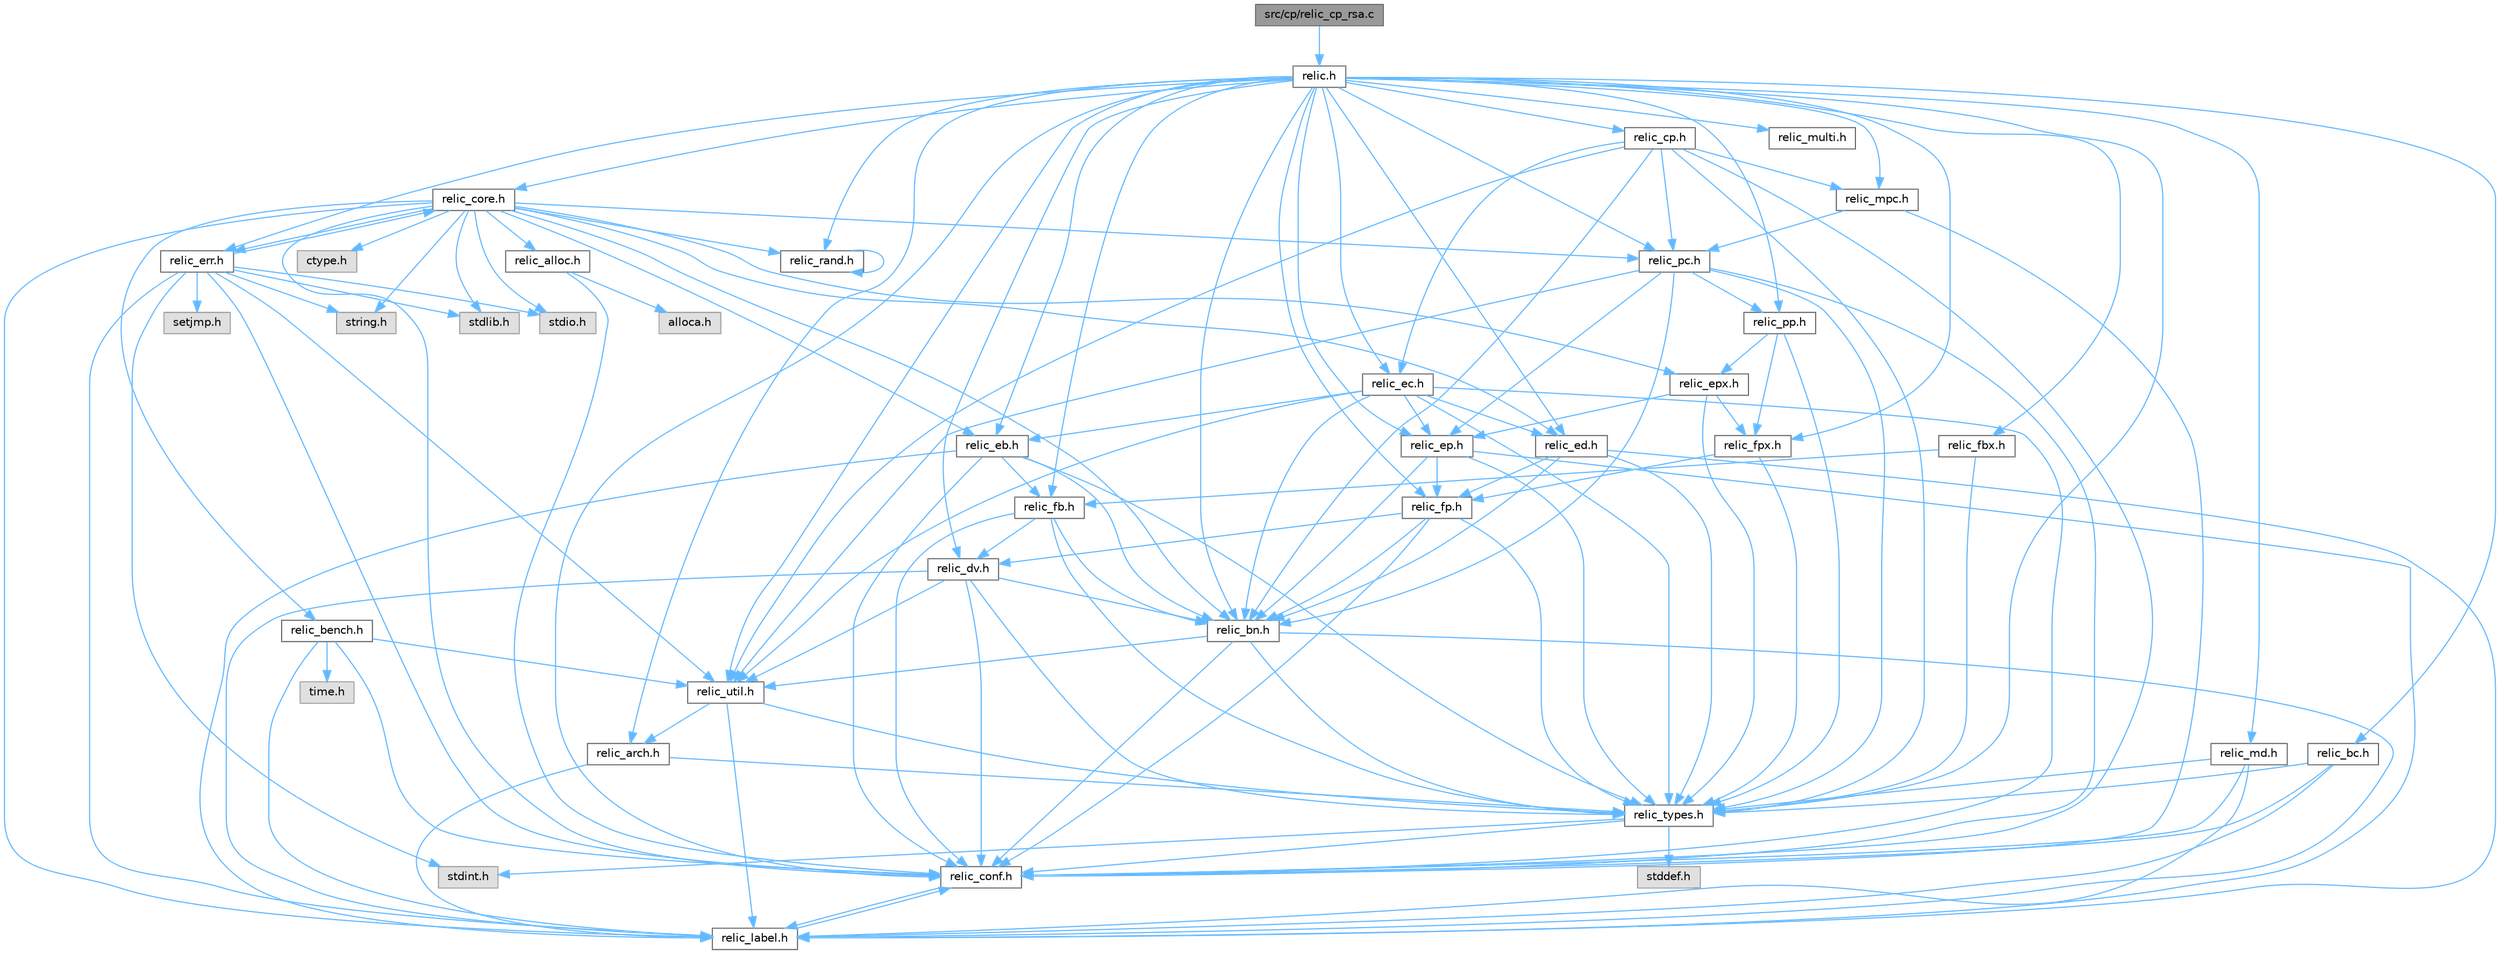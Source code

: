 digraph "src/cp/relic_cp_rsa.c"
{
 // LATEX_PDF_SIZE
  bgcolor="transparent";
  edge [fontname=Helvetica,fontsize=10,labelfontname=Helvetica,labelfontsize=10];
  node [fontname=Helvetica,fontsize=10,shape=box,height=0.2,width=0.4];
  Node1 [id="Node000001",label="src/cp/relic_cp_rsa.c",height=0.2,width=0.4,color="gray40", fillcolor="grey60", style="filled", fontcolor="black",tooltip=" "];
  Node1 -> Node2 [id="edge1_Node000001_Node000002",color="steelblue1",style="solid",tooltip=" "];
  Node2 [id="Node000002",label="relic.h",height=0.2,width=0.4,color="grey40", fillcolor="white", style="filled",URL="$d0/d17/relic_8h.html",tooltip=" "];
  Node2 -> Node3 [id="edge2_Node000002_Node000003",color="steelblue1",style="solid",tooltip=" "];
  Node3 [id="Node000003",label="relic_arch.h",height=0.2,width=0.4,color="grey40", fillcolor="white", style="filled",URL="$d7/d48/relic__arch_8h.html",tooltip=" "];
  Node3 -> Node4 [id="edge3_Node000003_Node000004",color="steelblue1",style="solid",tooltip=" "];
  Node4 [id="Node000004",label="relic_types.h",height=0.2,width=0.4,color="grey40", fillcolor="white", style="filled",URL="$d4/dd7/relic__types_8h.html",tooltip=" "];
  Node4 -> Node5 [id="edge4_Node000004_Node000005",color="steelblue1",style="solid",tooltip=" "];
  Node5 [id="Node000005",label="stddef.h",height=0.2,width=0.4,color="grey60", fillcolor="#E0E0E0", style="filled",tooltip=" "];
  Node4 -> Node6 [id="edge5_Node000004_Node000006",color="steelblue1",style="solid",tooltip=" "];
  Node6 [id="Node000006",label="stdint.h",height=0.2,width=0.4,color="grey60", fillcolor="#E0E0E0", style="filled",tooltip=" "];
  Node4 -> Node7 [id="edge6_Node000004_Node000007",color="steelblue1",style="solid",tooltip=" "];
  Node7 [id="Node000007",label="relic_conf.h",height=0.2,width=0.4,color="grey40", fillcolor="white", style="filled",URL="$d1/da4/relic__conf_8h.html",tooltip=" "];
  Node7 -> Node8 [id="edge7_Node000007_Node000008",color="steelblue1",style="solid",tooltip=" "];
  Node8 [id="Node000008",label="relic_label.h",height=0.2,width=0.4,color="grey40", fillcolor="white", style="filled",URL="$df/d60/relic__label_8h.html",tooltip=" "];
  Node8 -> Node7 [id="edge8_Node000008_Node000007",color="steelblue1",style="solid",tooltip=" "];
  Node3 -> Node8 [id="edge9_Node000003_Node000008",color="steelblue1",style="solid",tooltip=" "];
  Node2 -> Node7 [id="edge10_Node000002_Node000007",color="steelblue1",style="solid",tooltip=" "];
  Node2 -> Node9 [id="edge11_Node000002_Node000009",color="steelblue1",style="solid",tooltip=" "];
  Node9 [id="Node000009",label="relic_core.h",height=0.2,width=0.4,color="grey40", fillcolor="white", style="filled",URL="$db/d67/relic__core_8h.html",tooltip=" "];
  Node9 -> Node10 [id="edge12_Node000009_Node000010",color="steelblue1",style="solid",tooltip=" "];
  Node10 [id="Node000010",label="stdlib.h",height=0.2,width=0.4,color="grey60", fillcolor="#E0E0E0", style="filled",tooltip=" "];
  Node9 -> Node11 [id="edge13_Node000009_Node000011",color="steelblue1",style="solid",tooltip=" "];
  Node11 [id="Node000011",label="stdio.h",height=0.2,width=0.4,color="grey60", fillcolor="#E0E0E0", style="filled",tooltip=" "];
  Node9 -> Node12 [id="edge14_Node000009_Node000012",color="steelblue1",style="solid",tooltip=" "];
  Node12 [id="Node000012",label="string.h",height=0.2,width=0.4,color="grey60", fillcolor="#E0E0E0", style="filled",tooltip=" "];
  Node9 -> Node13 [id="edge15_Node000009_Node000013",color="steelblue1",style="solid",tooltip=" "];
  Node13 [id="Node000013",label="ctype.h",height=0.2,width=0.4,color="grey60", fillcolor="#E0E0E0", style="filled",tooltip=" "];
  Node9 -> Node14 [id="edge16_Node000009_Node000014",color="steelblue1",style="solid",tooltip=" "];
  Node14 [id="Node000014",label="relic_err.h",height=0.2,width=0.4,color="grey40", fillcolor="white", style="filled",URL="$d0/d09/relic__err_8h.html",tooltip=" "];
  Node14 -> Node6 [id="edge17_Node000014_Node000006",color="steelblue1",style="solid",tooltip=" "];
  Node14 -> Node10 [id="edge18_Node000014_Node000010",color="steelblue1",style="solid",tooltip=" "];
  Node14 -> Node11 [id="edge19_Node000014_Node000011",color="steelblue1",style="solid",tooltip=" "];
  Node14 -> Node12 [id="edge20_Node000014_Node000012",color="steelblue1",style="solid",tooltip=" "];
  Node14 -> Node9 [id="edge21_Node000014_Node000009",color="steelblue1",style="solid",tooltip=" "];
  Node14 -> Node7 [id="edge22_Node000014_Node000007",color="steelblue1",style="solid",tooltip=" "];
  Node14 -> Node15 [id="edge23_Node000014_Node000015",color="steelblue1",style="solid",tooltip=" "];
  Node15 [id="Node000015",label="relic_util.h",height=0.2,width=0.4,color="grey40", fillcolor="white", style="filled",URL="$d1/d8d/relic__util_8h.html",tooltip=" "];
  Node15 -> Node3 [id="edge24_Node000015_Node000003",color="steelblue1",style="solid",tooltip=" "];
  Node15 -> Node4 [id="edge25_Node000015_Node000004",color="steelblue1",style="solid",tooltip=" "];
  Node15 -> Node8 [id="edge26_Node000015_Node000008",color="steelblue1",style="solid",tooltip=" "];
  Node14 -> Node8 [id="edge27_Node000014_Node000008",color="steelblue1",style="solid",tooltip=" "];
  Node14 -> Node16 [id="edge28_Node000014_Node000016",color="steelblue1",style="solid",tooltip=" "];
  Node16 [id="Node000016",label="setjmp.h",height=0.2,width=0.4,color="grey60", fillcolor="#E0E0E0", style="filled",tooltip=" "];
  Node9 -> Node17 [id="edge29_Node000009_Node000017",color="steelblue1",style="solid",tooltip=" "];
  Node17 [id="Node000017",label="relic_bn.h",height=0.2,width=0.4,color="grey40", fillcolor="white", style="filled",URL="$d2/df6/relic__bn_8h.html",tooltip=" "];
  Node17 -> Node7 [id="edge30_Node000017_Node000007",color="steelblue1",style="solid",tooltip=" "];
  Node17 -> Node15 [id="edge31_Node000017_Node000015",color="steelblue1",style="solid",tooltip=" "];
  Node17 -> Node4 [id="edge32_Node000017_Node000004",color="steelblue1",style="solid",tooltip=" "];
  Node17 -> Node8 [id="edge33_Node000017_Node000008",color="steelblue1",style="solid",tooltip=" "];
  Node9 -> Node18 [id="edge34_Node000009_Node000018",color="steelblue1",style="solid",tooltip=" "];
  Node18 [id="Node000018",label="relic_eb.h",height=0.2,width=0.4,color="grey40", fillcolor="white", style="filled",URL="$d0/d24/relic__eb_8h.html",tooltip=" "];
  Node18 -> Node19 [id="edge35_Node000018_Node000019",color="steelblue1",style="solid",tooltip=" "];
  Node19 [id="Node000019",label="relic_fb.h",height=0.2,width=0.4,color="grey40", fillcolor="white", style="filled",URL="$dc/de1/relic__fb_8h.html",tooltip=" "];
  Node19 -> Node17 [id="edge36_Node000019_Node000017",color="steelblue1",style="solid",tooltip=" "];
  Node19 -> Node20 [id="edge37_Node000019_Node000020",color="steelblue1",style="solid",tooltip=" "];
  Node20 [id="Node000020",label="relic_dv.h",height=0.2,width=0.4,color="grey40", fillcolor="white", style="filled",URL="$d3/d30/relic__dv_8h.html",tooltip=" "];
  Node20 -> Node17 [id="edge38_Node000020_Node000017",color="steelblue1",style="solid",tooltip=" "];
  Node20 -> Node7 [id="edge39_Node000020_Node000007",color="steelblue1",style="solid",tooltip=" "];
  Node20 -> Node4 [id="edge40_Node000020_Node000004",color="steelblue1",style="solid",tooltip=" "];
  Node20 -> Node15 [id="edge41_Node000020_Node000015",color="steelblue1",style="solid",tooltip=" "];
  Node20 -> Node8 [id="edge42_Node000020_Node000008",color="steelblue1",style="solid",tooltip=" "];
  Node19 -> Node7 [id="edge43_Node000019_Node000007",color="steelblue1",style="solid",tooltip=" "];
  Node19 -> Node4 [id="edge44_Node000019_Node000004",color="steelblue1",style="solid",tooltip=" "];
  Node18 -> Node17 [id="edge45_Node000018_Node000017",color="steelblue1",style="solid",tooltip=" "];
  Node18 -> Node7 [id="edge46_Node000018_Node000007",color="steelblue1",style="solid",tooltip=" "];
  Node18 -> Node4 [id="edge47_Node000018_Node000004",color="steelblue1",style="solid",tooltip=" "];
  Node18 -> Node8 [id="edge48_Node000018_Node000008",color="steelblue1",style="solid",tooltip=" "];
  Node9 -> Node21 [id="edge49_Node000009_Node000021",color="steelblue1",style="solid",tooltip=" "];
  Node21 [id="Node000021",label="relic_epx.h",height=0.2,width=0.4,color="grey40", fillcolor="white", style="filled",URL="$d9/d7d/relic__epx_8h.html",tooltip=" "];
  Node21 -> Node22 [id="edge50_Node000021_Node000022",color="steelblue1",style="solid",tooltip=" "];
  Node22 [id="Node000022",label="relic_fpx.h",height=0.2,width=0.4,color="grey40", fillcolor="white", style="filled",URL="$d9/d17/relic__fpx_8h.html",tooltip=" "];
  Node22 -> Node23 [id="edge51_Node000022_Node000023",color="steelblue1",style="solid",tooltip=" "];
  Node23 [id="Node000023",label="relic_fp.h",height=0.2,width=0.4,color="grey40", fillcolor="white", style="filled",URL="$d5/dfa/relic__fp_8h.html",tooltip=" "];
  Node23 -> Node20 [id="edge52_Node000023_Node000020",color="steelblue1",style="solid",tooltip=" "];
  Node23 -> Node17 [id="edge53_Node000023_Node000017",color="steelblue1",style="solid",tooltip=" "];
  Node23 -> Node7 [id="edge54_Node000023_Node000007",color="steelblue1",style="solid",tooltip=" "];
  Node23 -> Node4 [id="edge55_Node000023_Node000004",color="steelblue1",style="solid",tooltip=" "];
  Node22 -> Node4 [id="edge56_Node000022_Node000004",color="steelblue1",style="solid",tooltip=" "];
  Node21 -> Node24 [id="edge57_Node000021_Node000024",color="steelblue1",style="solid",tooltip=" "];
  Node24 [id="Node000024",label="relic_ep.h",height=0.2,width=0.4,color="grey40", fillcolor="white", style="filled",URL="$d3/df7/relic__ep_8h.html",tooltip=" "];
  Node24 -> Node23 [id="edge58_Node000024_Node000023",color="steelblue1",style="solid",tooltip=" "];
  Node24 -> Node17 [id="edge59_Node000024_Node000017",color="steelblue1",style="solid",tooltip=" "];
  Node24 -> Node4 [id="edge60_Node000024_Node000004",color="steelblue1",style="solid",tooltip=" "];
  Node24 -> Node8 [id="edge61_Node000024_Node000008",color="steelblue1",style="solid",tooltip=" "];
  Node21 -> Node4 [id="edge62_Node000021_Node000004",color="steelblue1",style="solid",tooltip=" "];
  Node9 -> Node25 [id="edge63_Node000009_Node000025",color="steelblue1",style="solid",tooltip=" "];
  Node25 [id="Node000025",label="relic_ed.h",height=0.2,width=0.4,color="grey40", fillcolor="white", style="filled",URL="$d6/d6d/relic__ed_8h.html",tooltip=" "];
  Node25 -> Node23 [id="edge64_Node000025_Node000023",color="steelblue1",style="solid",tooltip=" "];
  Node25 -> Node17 [id="edge65_Node000025_Node000017",color="steelblue1",style="solid",tooltip=" "];
  Node25 -> Node4 [id="edge66_Node000025_Node000004",color="steelblue1",style="solid",tooltip=" "];
  Node25 -> Node8 [id="edge67_Node000025_Node000008",color="steelblue1",style="solid",tooltip=" "];
  Node9 -> Node26 [id="edge68_Node000009_Node000026",color="steelblue1",style="solid",tooltip=" "];
  Node26 [id="Node000026",label="relic_pc.h",height=0.2,width=0.4,color="grey40", fillcolor="white", style="filled",URL="$df/d3f/relic__pc_8h.html",tooltip=" "];
  Node26 -> Node24 [id="edge69_Node000026_Node000024",color="steelblue1",style="solid",tooltip=" "];
  Node26 -> Node27 [id="edge70_Node000026_Node000027",color="steelblue1",style="solid",tooltip=" "];
  Node27 [id="Node000027",label="relic_pp.h",height=0.2,width=0.4,color="grey40", fillcolor="white", style="filled",URL="$d1/d95/relic__pp_8h.html",tooltip=" "];
  Node27 -> Node22 [id="edge71_Node000027_Node000022",color="steelblue1",style="solid",tooltip=" "];
  Node27 -> Node21 [id="edge72_Node000027_Node000021",color="steelblue1",style="solid",tooltip=" "];
  Node27 -> Node4 [id="edge73_Node000027_Node000004",color="steelblue1",style="solid",tooltip=" "];
  Node26 -> Node17 [id="edge74_Node000026_Node000017",color="steelblue1",style="solid",tooltip=" "];
  Node26 -> Node15 [id="edge75_Node000026_Node000015",color="steelblue1",style="solid",tooltip=" "];
  Node26 -> Node7 [id="edge76_Node000026_Node000007",color="steelblue1",style="solid",tooltip=" "];
  Node26 -> Node4 [id="edge77_Node000026_Node000004",color="steelblue1",style="solid",tooltip=" "];
  Node9 -> Node7 [id="edge78_Node000009_Node000007",color="steelblue1",style="solid",tooltip=" "];
  Node9 -> Node28 [id="edge79_Node000009_Node000028",color="steelblue1",style="solid",tooltip=" "];
  Node28 [id="Node000028",label="relic_bench.h",height=0.2,width=0.4,color="grey40", fillcolor="white", style="filled",URL="$dd/d4c/relic__bench_8h.html",tooltip=" "];
  Node28 -> Node7 [id="edge80_Node000028_Node000007",color="steelblue1",style="solid",tooltip=" "];
  Node28 -> Node8 [id="edge81_Node000028_Node000008",color="steelblue1",style="solid",tooltip=" "];
  Node28 -> Node15 [id="edge82_Node000028_Node000015",color="steelblue1",style="solid",tooltip=" "];
  Node28 -> Node29 [id="edge83_Node000028_Node000029",color="steelblue1",style="solid",tooltip=" "];
  Node29 [id="Node000029",label="time.h",height=0.2,width=0.4,color="grey60", fillcolor="#E0E0E0", style="filled",tooltip=" "];
  Node9 -> Node30 [id="edge84_Node000009_Node000030",color="steelblue1",style="solid",tooltip=" "];
  Node30 [id="Node000030",label="relic_rand.h",height=0.2,width=0.4,color="grey40", fillcolor="white", style="filled",URL="$d7/d29/relic__rand_8h.html",tooltip=" "];
  Node30 -> Node30 [id="edge85_Node000030_Node000030",color="steelblue1",style="solid",tooltip=" "];
  Node9 -> Node8 [id="edge86_Node000009_Node000008",color="steelblue1",style="solid",tooltip=" "];
  Node9 -> Node31 [id="edge87_Node000009_Node000031",color="steelblue1",style="solid",tooltip=" "];
  Node31 [id="Node000031",label="relic_alloc.h",height=0.2,width=0.4,color="grey40", fillcolor="white", style="filled",URL="$d6/d2b/relic__alloc_8h.html",tooltip=" "];
  Node31 -> Node7 [id="edge88_Node000031_Node000007",color="steelblue1",style="solid",tooltip=" "];
  Node31 -> Node32 [id="edge89_Node000031_Node000032",color="steelblue1",style="solid",tooltip=" "];
  Node32 [id="Node000032",label="alloca.h",height=0.2,width=0.4,color="grey60", fillcolor="#E0E0E0", style="filled",tooltip=" "];
  Node2 -> Node33 [id="edge90_Node000002_Node000033",color="steelblue1",style="solid",tooltip=" "];
  Node33 [id="Node000033",label="relic_multi.h",height=0.2,width=0.4,color="grey40", fillcolor="white", style="filled",URL="$d9/dc5/relic__multi_8h.html",tooltip=" "];
  Node2 -> Node4 [id="edge91_Node000002_Node000004",color="steelblue1",style="solid",tooltip=" "];
  Node2 -> Node17 [id="edge92_Node000002_Node000017",color="steelblue1",style="solid",tooltip=" "];
  Node2 -> Node20 [id="edge93_Node000002_Node000020",color="steelblue1",style="solid",tooltip=" "];
  Node2 -> Node23 [id="edge94_Node000002_Node000023",color="steelblue1",style="solid",tooltip=" "];
  Node2 -> Node22 [id="edge95_Node000002_Node000022",color="steelblue1",style="solid",tooltip=" "];
  Node2 -> Node19 [id="edge96_Node000002_Node000019",color="steelblue1",style="solid",tooltip=" "];
  Node2 -> Node34 [id="edge97_Node000002_Node000034",color="steelblue1",style="solid",tooltip=" "];
  Node34 [id="Node000034",label="relic_fbx.h",height=0.2,width=0.4,color="grey40", fillcolor="white", style="filled",URL="$d6/d20/relic__fbx_8h.html",tooltip=" "];
  Node34 -> Node19 [id="edge98_Node000034_Node000019",color="steelblue1",style="solid",tooltip=" "];
  Node34 -> Node4 [id="edge99_Node000034_Node000004",color="steelblue1",style="solid",tooltip=" "];
  Node2 -> Node24 [id="edge100_Node000002_Node000024",color="steelblue1",style="solid",tooltip=" "];
  Node2 -> Node18 [id="edge101_Node000002_Node000018",color="steelblue1",style="solid",tooltip=" "];
  Node2 -> Node25 [id="edge102_Node000002_Node000025",color="steelblue1",style="solid",tooltip=" "];
  Node2 -> Node35 [id="edge103_Node000002_Node000035",color="steelblue1",style="solid",tooltip=" "];
  Node35 [id="Node000035",label="relic_ec.h",height=0.2,width=0.4,color="grey40", fillcolor="white", style="filled",URL="$de/d2e/relic__ec_8h.html",tooltip=" "];
  Node35 -> Node24 [id="edge104_Node000035_Node000024",color="steelblue1",style="solid",tooltip=" "];
  Node35 -> Node18 [id="edge105_Node000035_Node000018",color="steelblue1",style="solid",tooltip=" "];
  Node35 -> Node25 [id="edge106_Node000035_Node000025",color="steelblue1",style="solid",tooltip=" "];
  Node35 -> Node17 [id="edge107_Node000035_Node000017",color="steelblue1",style="solid",tooltip=" "];
  Node35 -> Node15 [id="edge108_Node000035_Node000015",color="steelblue1",style="solid",tooltip=" "];
  Node35 -> Node7 [id="edge109_Node000035_Node000007",color="steelblue1",style="solid",tooltip=" "];
  Node35 -> Node4 [id="edge110_Node000035_Node000004",color="steelblue1",style="solid",tooltip=" "];
  Node2 -> Node27 [id="edge111_Node000002_Node000027",color="steelblue1",style="solid",tooltip=" "];
  Node2 -> Node26 [id="edge112_Node000002_Node000026",color="steelblue1",style="solid",tooltip=" "];
  Node2 -> Node36 [id="edge113_Node000002_Node000036",color="steelblue1",style="solid",tooltip=" "];
  Node36 [id="Node000036",label="relic_cp.h",height=0.2,width=0.4,color="grey40", fillcolor="white", style="filled",URL="$d0/d62/relic__cp_8h.html",tooltip=" "];
  Node36 -> Node7 [id="edge114_Node000036_Node000007",color="steelblue1",style="solid",tooltip=" "];
  Node36 -> Node4 [id="edge115_Node000036_Node000004",color="steelblue1",style="solid",tooltip=" "];
  Node36 -> Node15 [id="edge116_Node000036_Node000015",color="steelblue1",style="solid",tooltip=" "];
  Node36 -> Node17 [id="edge117_Node000036_Node000017",color="steelblue1",style="solid",tooltip=" "];
  Node36 -> Node35 [id="edge118_Node000036_Node000035",color="steelblue1",style="solid",tooltip=" "];
  Node36 -> Node26 [id="edge119_Node000036_Node000026",color="steelblue1",style="solid",tooltip=" "];
  Node36 -> Node37 [id="edge120_Node000036_Node000037",color="steelblue1",style="solid",tooltip=" "];
  Node37 [id="Node000037",label="relic_mpc.h",height=0.2,width=0.4,color="grey40", fillcolor="white", style="filled",URL="$d0/d38/relic__mpc_8h.html",tooltip=" "];
  Node37 -> Node7 [id="edge121_Node000037_Node000007",color="steelblue1",style="solid",tooltip=" "];
  Node37 -> Node26 [id="edge122_Node000037_Node000026",color="steelblue1",style="solid",tooltip=" "];
  Node2 -> Node38 [id="edge123_Node000002_Node000038",color="steelblue1",style="solid",tooltip=" "];
  Node38 [id="Node000038",label="relic_bc.h",height=0.2,width=0.4,color="grey40", fillcolor="white", style="filled",URL="$d6/db1/relic__bc_8h.html",tooltip=" "];
  Node38 -> Node7 [id="edge124_Node000038_Node000007",color="steelblue1",style="solid",tooltip=" "];
  Node38 -> Node4 [id="edge125_Node000038_Node000004",color="steelblue1",style="solid",tooltip=" "];
  Node38 -> Node8 [id="edge126_Node000038_Node000008",color="steelblue1",style="solid",tooltip=" "];
  Node2 -> Node39 [id="edge127_Node000002_Node000039",color="steelblue1",style="solid",tooltip=" "];
  Node39 [id="Node000039",label="relic_md.h",height=0.2,width=0.4,color="grey40", fillcolor="white", style="filled",URL="$da/dbd/relic__md_8h.html",tooltip=" "];
  Node39 -> Node7 [id="edge128_Node000039_Node000007",color="steelblue1",style="solid",tooltip=" "];
  Node39 -> Node4 [id="edge129_Node000039_Node000004",color="steelblue1",style="solid",tooltip=" "];
  Node39 -> Node8 [id="edge130_Node000039_Node000008",color="steelblue1",style="solid",tooltip=" "];
  Node2 -> Node37 [id="edge131_Node000002_Node000037",color="steelblue1",style="solid",tooltip=" "];
  Node2 -> Node14 [id="edge132_Node000002_Node000014",color="steelblue1",style="solid",tooltip=" "];
  Node2 -> Node30 [id="edge133_Node000002_Node000030",color="steelblue1",style="solid",tooltip=" "];
  Node2 -> Node15 [id="edge134_Node000002_Node000015",color="steelblue1",style="solid",tooltip=" "];
}
